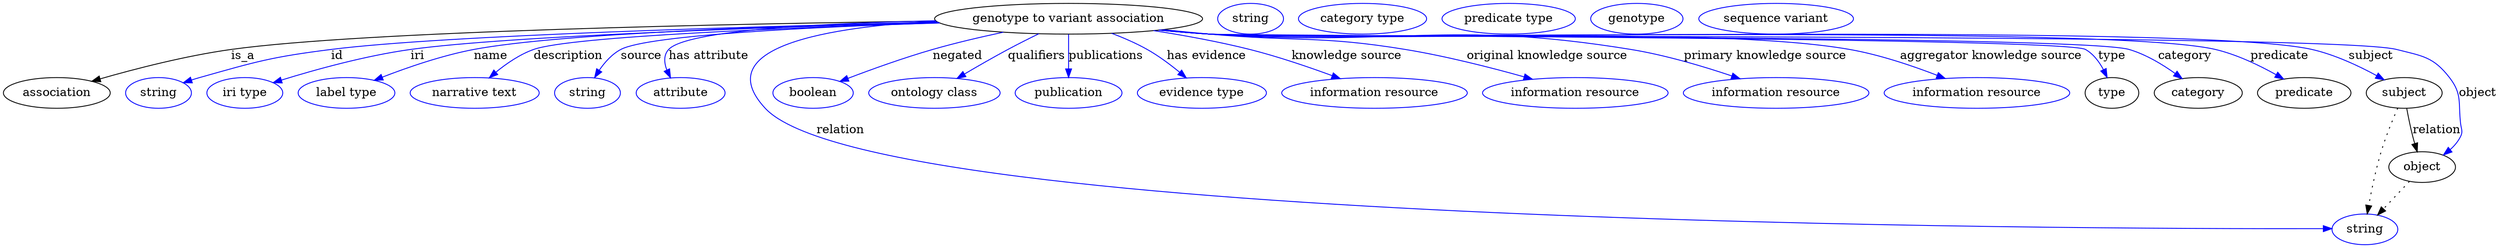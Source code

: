digraph {
	graph [bb="0,0,2915.4,283"];
	node [label="\N"];
	"genotype to variant association"	[height=0.5,
		label="genotype to variant association",
		pos="1244.4,265",
		width=4.351];
	association	[height=0.5,
		pos="62.394,178",
		width=1.7332];
	"genotype to variant association" -> association	[label=is_a,
		lp="280.39,221.5",
		pos="e,103.33,191.66 1089.2,262.31 854.56,259.1 420.48,250.41 266.39,229 213.34,221.63 154.01,206.25 113.07,194.49"];
	id	[color=blue,
		height=0.5,
		label=string,
		pos="181.39,178",
		width=1.0652];
	"genotype to variant association" -> id	[color=blue,
		label=id,
		lp="390.39,221.5",
		pos="e,210.39,189.95 1091.4,260.92 881.68,256.15 515.77,245.75 383.39,229 313.95,220.21 296.75,215.06 229.39,196 226.29,195.12 223.09,\
194.15 219.9,193.12",
		style=solid];
	iri	[color=blue,
		height=0.5,
		label="iri type",
		pos="282.39,178",
		width=1.2277];
	"genotype to variant association" -> iri	[color=blue,
		label=iri,
		lp="484.39,221.5",
		pos="e,315.57,190.04 1092.7,260.4 903.53,255.34 591.17,244.91 476.39,229 423.58,221.68 364.45,205.2 325.51,193.15",
		style=solid];
	name	[color=blue,
		height=0.5,
		label="label type",
		pos="401.39,178",
		width=1.5707];
	"genotype to variant association" -> name	[color=blue,
		label=name,
		lp="570.39,221.5",
		pos="e,433.84,192.77 1091.2,261.14 918.93,257.07 650.19,247.89 550.39,229 513.3,221.98 472.78,207.94 443.37,196.52",
		style=solid];
	description	[color=blue,
		height=0.5,
		label="narrative text",
		pos="551.39,178",
		width=2.0943];
	"genotype to variant association" -> description	[color=blue,
		label=description,
		lp="660.89,221.5",
		pos="e,568.48,195.73 1093.7,259.99 923.23,254.75 663.72,244.4 620.39,229 604.31,223.28 588.71,212.56 576.42,202.51",
		style=solid];
	source	[color=blue,
		height=0.5,
		label=string,
		pos="683.39,178",
		width=1.0652];
	"genotype to variant association" -> source	[color=blue,
		label=source,
		lp="745.39,221.5",
		pos="e,691.45,196.04 1093.1,260.23 950.34,255.64 753.5,246.28 721.39,229 711.21,223.52 702.94,213.99 696.75,204.71",
		style=solid];
	"has attribute"	[color=blue,
		height=0.5,
		label=attribute,
		pos="791.39,178",
		width=1.4443];
	"genotype to variant association" -> "has attribute"	[color=blue,
		label="has attribute",
		lp="824.39,221.5",
		pos="e,779.55,195.74 1089,262.64 961.49,259.86 798.56,251.82 777.39,229 771.34,222.47 772.04,213.53 775.19,205.02",
		style=solid];
	relation	[color=blue,
		height=0.5,
		label=string,
		pos="2761.4,18",
		width=1.0652];
	"genotype to variant association" -> relation	[color=blue,
		label=relation,
		lp="978.39,134.5",
		pos="e,2722.8,18.843 1089.5,262.12 965.74,255.38 823.15,232.5 890.39,160 1017.9,22.497 2430.1,18.28 2712.4,18.82",
		style=solid];
	negated	[color=blue,
		height=0.5,
		label=boolean,
		pos="946.39,178",
		width=1.2999];
	"genotype to variant association" -> negated	[color=blue,
		label=negated,
		lp="1114.4,221.5",
		pos="e,977.48,191.48 1167.9,249.24 1141.5,243.61 1112,236.68 1085.4,229 1051.8,219.31 1014.6,205.77 987.14,195.22",
		style=solid];
	qualifiers	[color=blue,
		height=0.5,
		label="ontology class",
		pos="1087.4,178",
		width=2.1304];
	"genotype to variant association" -> qualifiers	[color=blue,
		label=qualifiers,
		lp="1206.9,221.5",
		pos="e,1113.9,195.02 1209.5,247.38 1197.9,241.72 1185,235.24 1173.4,229 1156.5,219.92 1138,209.3 1122.6,200.19",
		style=solid];
	publications	[color=blue,
		height=0.5,
		label=publication,
		pos="1244.4,178",
		width=1.7332];
	"genotype to variant association" -> publications	[color=blue,
		label=publications,
		lp="1288.4,221.5",
		pos="e,1244.4,196.18 1244.4,246.8 1244.4,235.16 1244.4,219.55 1244.4,206.24",
		style=solid];
	"has evidence"	[color=blue,
		height=0.5,
		label="evidence type",
		pos="1400.4,178",
		width=2.0943];
	"genotype to variant association" -> "has evidence"	[color=blue,
		label="has evidence",
		lp="1405.9,221.5",
		pos="e,1382.1,195.69 1294.8,247.93 1308.7,242.68 1323.4,236.3 1336.4,229 1349.7,221.48 1363.3,211.34 1374.5,202.15",
		style=solid];
	"knowledge source"	[color=blue,
		height=0.5,
		label="information resource",
		pos="1602.4,178",
		width=3.015];
	"genotype to variant association" -> "knowledge source"	[color=blue,
		label="knowledge source",
		lp="1569.9,221.5",
		pos="e,1562.3,194.73 1343.8,251.08 1379.6,245.52 1420,238.16 1456.4,229 1489,220.77 1524.8,208.57 1552.8,198.28",
		style=solid];
	"original knowledge source"	[color=blue,
		height=0.5,
		label="information resource",
		pos="1837.4,178",
		width=3.015];
	"genotype to variant association" -> "original knowledge source"	[color=blue,
		label="original knowledge source",
		lp="1804.4,221.5",
		pos="e,1787.2,194.1 1355.5,252.26 1373.9,250.43 1392.7,248.61 1410.4,247 1511.6,237.82 1538.1,245.44 1638.4,229 1685.7,221.24 1738.3,\
207.82 1777.5,196.84",
		style=solid];
	"primary knowledge source"	[color=blue,
		height=0.5,
		label="information resource",
		pos="2072.4,178",
		width=3.015];
	"genotype to variant association" -> "primary knowledge source"	[color=blue,
		label="primary knowledge source",
		lp="2059.4,221.5",
		pos="e,2030.1,194.64 1352.4,251.91 1371.7,250.04 1391.6,248.3 1410.4,247 1628.7,231.85 1686.4,264.14 1902.4,229 1942.9,222.41 1987.3,\
209.12 2020.6,197.9",
		style=solid];
	"aggregator knowledge source"	[color=blue,
		height=0.5,
		label="information resource",
		pos="2307.4,178",
		width=3.015];
	"genotype to variant association" -> "aggregator knowledge source"	[color=blue,
		label="aggregator knowledge source",
		lp="2323.9,221.5",
		pos="e,2270.2,194.94 1351.4,251.8 1371,249.92 1391.3,248.2 1410.4,247 1576.3,236.52 1994.6,257.77 2158.4,229 2193.6,222.81 2231.9,209.83 \
2260.8,198.65",
		style=solid];
	type	[height=0.5,
		pos="2465.4,178",
		width=0.86659];
	"genotype to variant association" -> type	[color=blue,
		label=type,
		lp="2465.4,221.5",
		pos="e,2459.7,196.14 1351,251.74 1370.7,249.85 1391.2,248.15 1410.4,247 1438.8,245.3 2409.7,243.05 2434.4,229 2443.6,223.76 2450.5,214.53 \
2455.3,205.42",
		style=solid];
	category	[height=0.5,
		pos="2566.4,178",
		width=1.4263];
	"genotype to variant association" -> category	[color=blue,
		label=category,
		lp="2550.9,221.5",
		pos="e,2547.5,194.76 1351,251.73 1370.7,249.84 1391.2,248.14 1410.4,247 1470,243.45 2428.1,245.79 2485.4,229 2504.9,223.29 2524.3,211.54 \
2539.3,200.87",
		style=solid];
	predicate	[height=0.5,
		pos="2690.4,178",
		width=1.5165];
	"genotype to variant association" -> predicate	[color=blue,
		label=predicate,
		lp="2661.4,221.5",
		pos="e,2666.3,194.31 1350.6,251.75 1370.4,249.85 1391,248.14 1410.4,247 1540.9,239.34 2459.2,259.01 2586.4,229 2611.5,223.08 2637.6,210.49 \
2657.4,199.42",
		style=solid];
	subject	[height=0.5,
		pos="2807.4,178",
		width=1.2277];
	"genotype to variant association" -> subject	[color=blue,
		label=subject,
		lp="2768.4,221.5",
		pos="e,2784,193.36 1350.5,251.72 1370.4,249.83 1391,248.13 1410.4,247 1553.4,238.7 2559.7,260.79 2699.4,229 2726.2,222.89 2754.4,209.59 \
2775.2,198.24",
		style=solid];
	object	[height=0.5,
		pos="2828.4,91",
		width=1.0832];
	"genotype to variant association" -> object	[color=blue,
		label=object,
		lp="2893.4,178",
		pos="e,2853.3,105.25 1350.5,251.71 1370.4,249.81 1391,248.12 1410.4,247 1487.4,242.57 2723.7,248.16 2798.4,229 2828.6,221.25 2841.3,220.68 \
2860.4,196 2875.5,176.48 2870.5,166.51 2873.4,142 2874.2,135.38 2876.3,132.99 2873.4,127 2870.5,121.17 2866.2,116.02 2861.3,111.6",
		style=solid];
	association_type	[color=blue,
		height=0.5,
		label=string,
		pos="1457.4,265",
		width=1.0652];
	association_category	[color=blue,
		height=0.5,
		label="category type",
		pos="1588.4,265",
		width=2.0762];
	"genotype to variant association_predicate"	[color=blue,
		height=0.5,
		label="predicate type",
		pos="1759.4,265",
		width=2.1665];
	subject -> relation	[pos="e,2764.1,36.136 2799.8,160.24 2793.9,146.64 2785.8,126.88 2780.4,109 2774.1,88.265 2769.2,64.241 2765.9,46.231",
		style=dotted];
	subject -> object	[label=relation,
		lp="2845.4,134.5",
		pos="e,2822.7,108.98 2810.4,159.77 2812.2,150.09 2814.6,137.8 2817.4,127 2818.1,124.32 2818.9,121.53 2819.7,118.76"];
	"genotype to variant association_subject"	[color=blue,
		height=0.5,
		label=genotype,
		pos="1909.4,265",
		width=1.4985];
	object -> relation	[pos="e,2776.2,34.713 2813.5,74.243 2804.6,64.775 2793.1,52.56 2783.1,42.024",
		style=dotted];
	"genotype to variant association_object"	[color=blue,
		height=0.5,
		label="sequence variant",
		pos="2071.4,265",
		width=2.5095];
}
